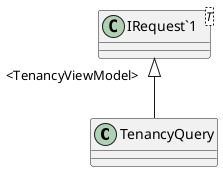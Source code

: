 @startuml
class TenancyQuery {
}
class "IRequest`1"<T> {
}
"IRequest`1" "<TenancyViewModel>" <|-- TenancyQuery
@enduml
